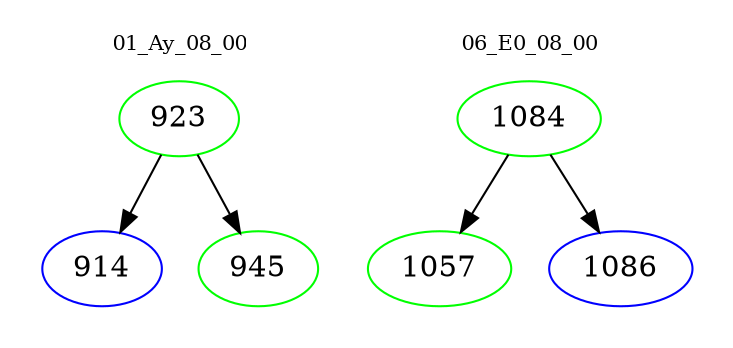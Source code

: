 digraph{
subgraph cluster_0 {
color = white
label = "01_Ay_08_00";
fontsize=10;
T0_923 [label="923", color="green"]
T0_923 -> T0_914 [color="black"]
T0_914 [label="914", color="blue"]
T0_923 -> T0_945 [color="black"]
T0_945 [label="945", color="green"]
}
subgraph cluster_1 {
color = white
label = "06_E0_08_00";
fontsize=10;
T1_1084 [label="1084", color="green"]
T1_1084 -> T1_1057 [color="black"]
T1_1057 [label="1057", color="green"]
T1_1084 -> T1_1086 [color="black"]
T1_1086 [label="1086", color="blue"]
}
}
